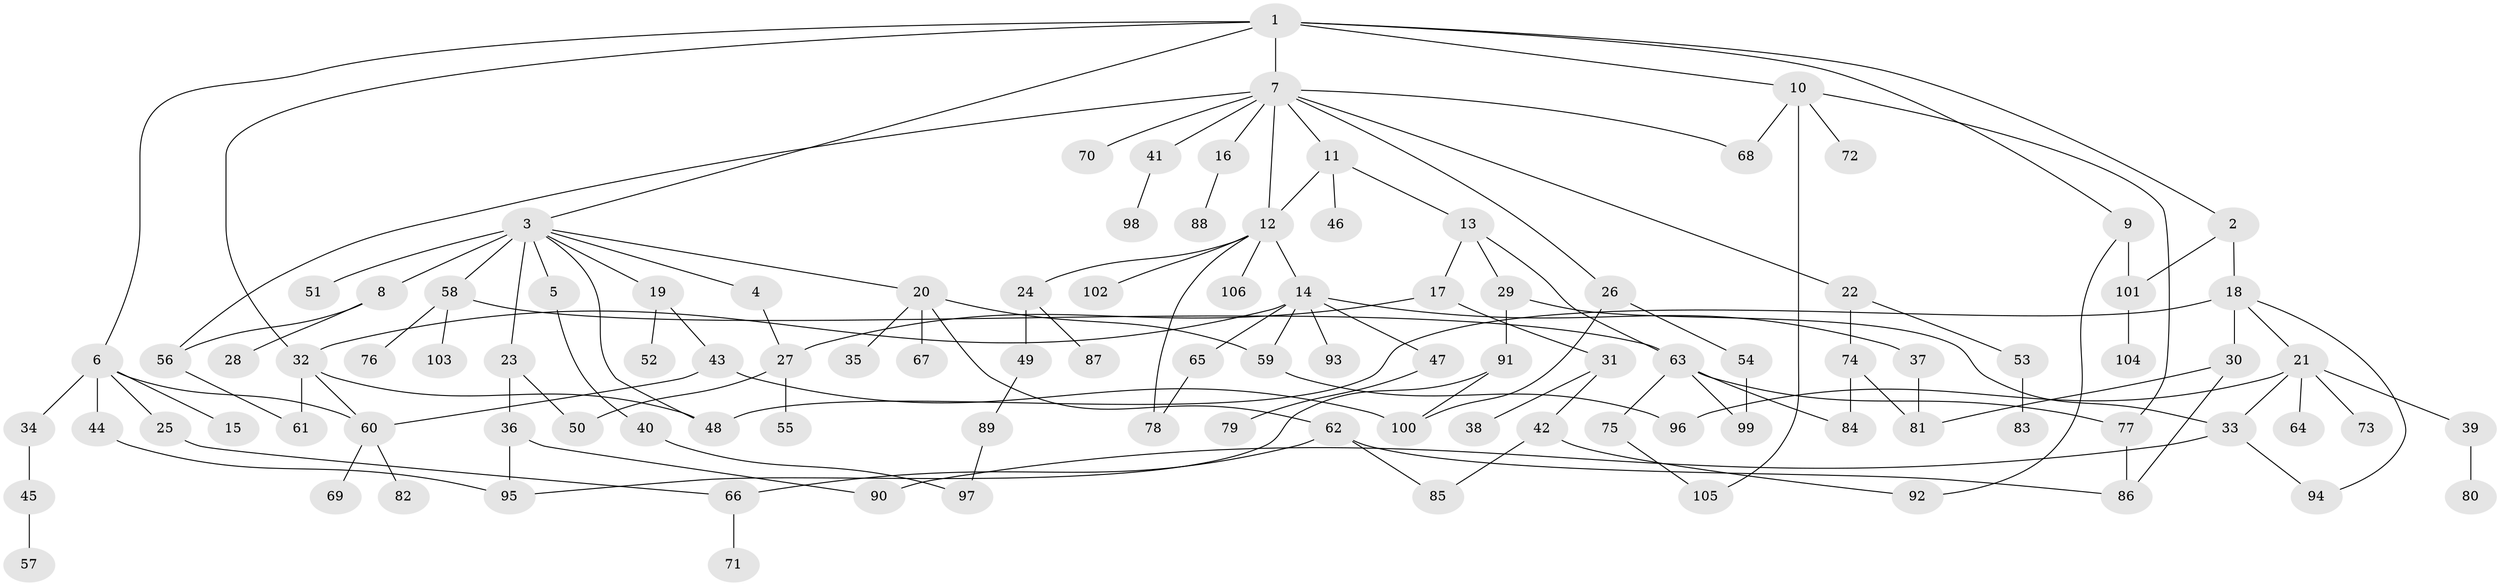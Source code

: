 // coarse degree distribution, {16: 0.023809523809523808, 3: 0.19047619047619047, 7: 0.023809523809523808, 13: 0.023809523809523808, 2: 0.30952380952380953, 4: 0.047619047619047616, 9: 0.023809523809523808, 10: 0.023809523809523808, 1: 0.2619047619047619, 8: 0.023809523809523808, 6: 0.047619047619047616}
// Generated by graph-tools (version 1.1) at 2025/17/03/04/25 18:17:08]
// undirected, 106 vertices, 140 edges
graph export_dot {
graph [start="1"]
  node [color=gray90,style=filled];
  1;
  2;
  3;
  4;
  5;
  6;
  7;
  8;
  9;
  10;
  11;
  12;
  13;
  14;
  15;
  16;
  17;
  18;
  19;
  20;
  21;
  22;
  23;
  24;
  25;
  26;
  27;
  28;
  29;
  30;
  31;
  32;
  33;
  34;
  35;
  36;
  37;
  38;
  39;
  40;
  41;
  42;
  43;
  44;
  45;
  46;
  47;
  48;
  49;
  50;
  51;
  52;
  53;
  54;
  55;
  56;
  57;
  58;
  59;
  60;
  61;
  62;
  63;
  64;
  65;
  66;
  67;
  68;
  69;
  70;
  71;
  72;
  73;
  74;
  75;
  76;
  77;
  78;
  79;
  80;
  81;
  82;
  83;
  84;
  85;
  86;
  87;
  88;
  89;
  90;
  91;
  92;
  93;
  94;
  95;
  96;
  97;
  98;
  99;
  100;
  101;
  102;
  103;
  104;
  105;
  106;
  1 -- 2;
  1 -- 3;
  1 -- 6;
  1 -- 7;
  1 -- 9;
  1 -- 10;
  1 -- 32;
  2 -- 18;
  2 -- 101;
  3 -- 4;
  3 -- 5;
  3 -- 8;
  3 -- 19;
  3 -- 20;
  3 -- 23;
  3 -- 48;
  3 -- 51;
  3 -- 58;
  4 -- 27;
  5 -- 40;
  6 -- 15;
  6 -- 25;
  6 -- 34;
  6 -- 44;
  6 -- 60;
  7 -- 11;
  7 -- 16;
  7 -- 22;
  7 -- 26;
  7 -- 41;
  7 -- 68;
  7 -- 70;
  7 -- 12;
  7 -- 56;
  8 -- 28;
  8 -- 56;
  9 -- 92;
  9 -- 101;
  10 -- 72;
  10 -- 77;
  10 -- 105;
  10 -- 68;
  11 -- 12;
  11 -- 13;
  11 -- 46;
  12 -- 14;
  12 -- 24;
  12 -- 78;
  12 -- 102;
  12 -- 106;
  13 -- 17;
  13 -- 29;
  13 -- 63;
  14 -- 37;
  14 -- 47;
  14 -- 65;
  14 -- 93;
  14 -- 59;
  14 -- 32;
  16 -- 88;
  17 -- 31;
  17 -- 27;
  18 -- 21;
  18 -- 30;
  18 -- 94;
  18 -- 48;
  19 -- 43;
  19 -- 52;
  20 -- 35;
  20 -- 59;
  20 -- 62;
  20 -- 67;
  21 -- 33;
  21 -- 39;
  21 -- 64;
  21 -- 73;
  21 -- 96;
  22 -- 53;
  22 -- 74;
  23 -- 36;
  23 -- 50;
  24 -- 49;
  24 -- 87;
  25 -- 66;
  26 -- 54;
  26 -- 100;
  27 -- 50;
  27 -- 55;
  29 -- 91;
  29 -- 33;
  30 -- 81;
  30 -- 86;
  31 -- 38;
  31 -- 42;
  32 -- 60;
  32 -- 48;
  32 -- 61;
  33 -- 90;
  33 -- 94;
  34 -- 45;
  36 -- 95;
  36 -- 90;
  37 -- 81;
  39 -- 80;
  40 -- 97;
  41 -- 98;
  42 -- 92;
  42 -- 85;
  43 -- 100;
  43 -- 60;
  44 -- 95;
  45 -- 57;
  47 -- 79;
  49 -- 89;
  53 -- 83;
  54 -- 99;
  56 -- 61;
  58 -- 76;
  58 -- 103;
  58 -- 63;
  59 -- 96;
  60 -- 69;
  60 -- 82;
  62 -- 85;
  62 -- 86;
  62 -- 66;
  63 -- 75;
  63 -- 84;
  63 -- 99;
  63 -- 77;
  65 -- 78;
  66 -- 71;
  74 -- 84;
  74 -- 81;
  75 -- 105;
  77 -- 86;
  89 -- 97;
  91 -- 95;
  91 -- 100;
  101 -- 104;
}
